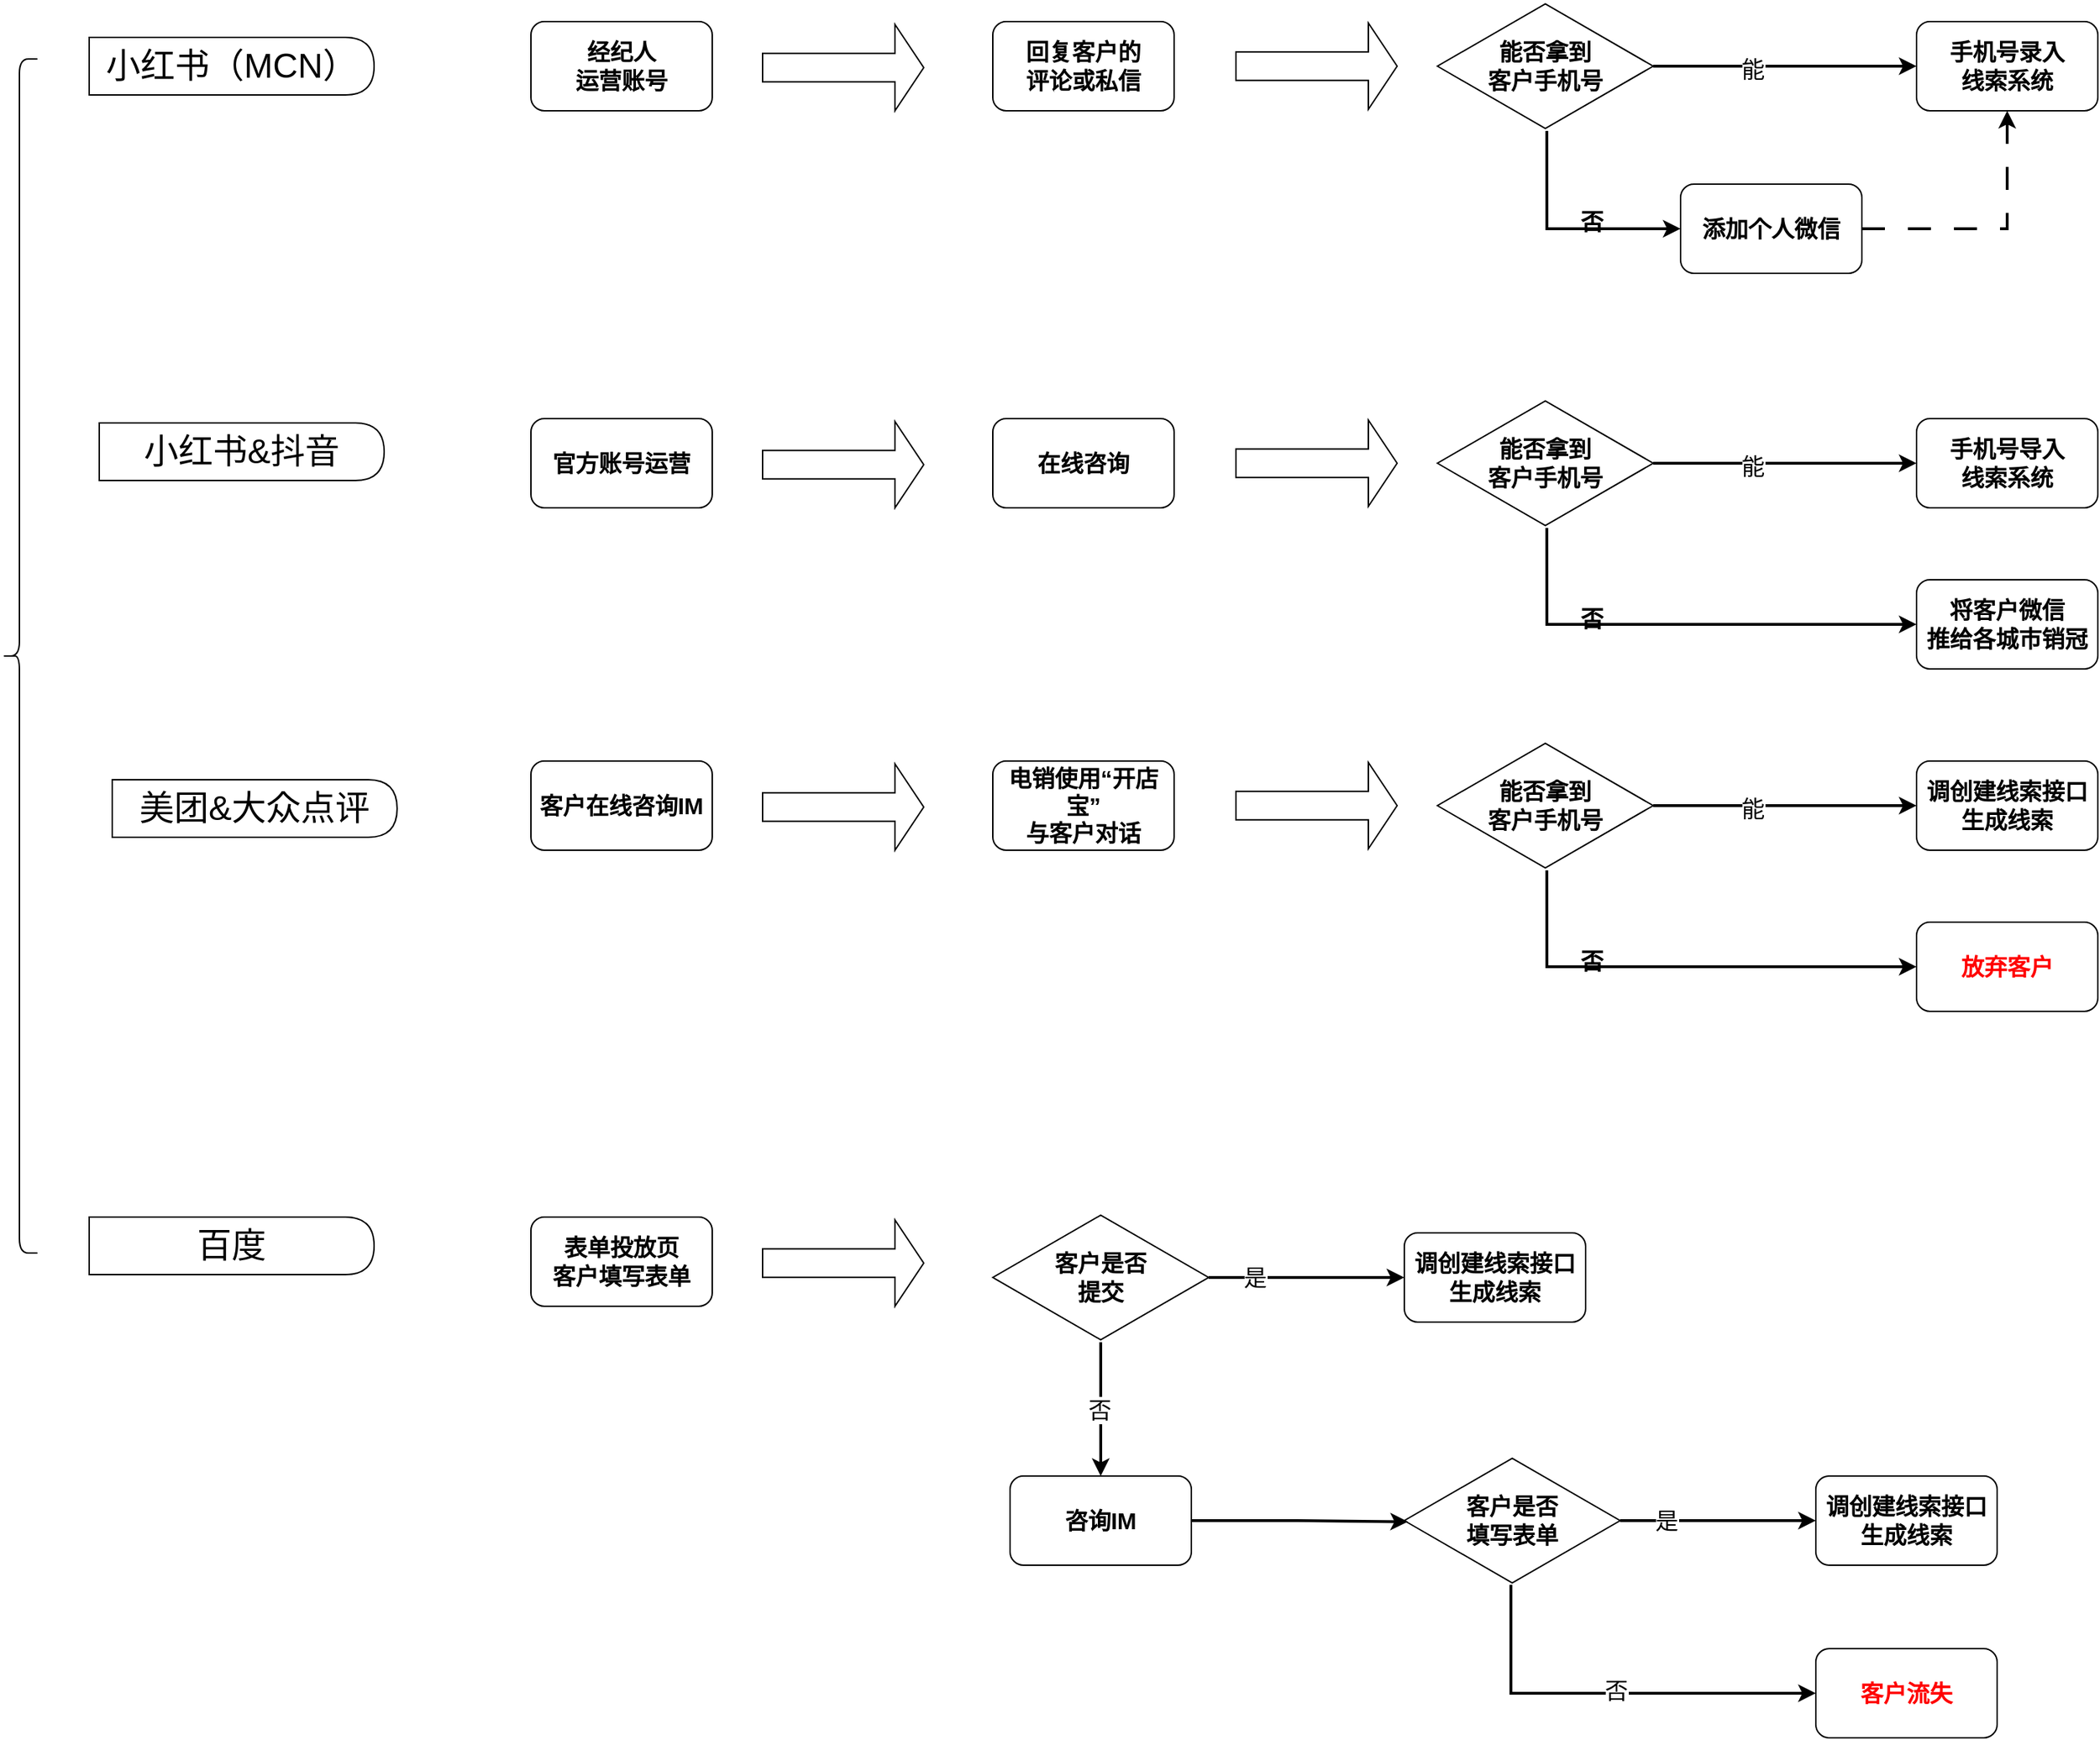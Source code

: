 <mxfile version="24.0.1" type="github">
  <diagram name="第 1 页" id="YtbkjRx7Kh_wU9H5fSuY">
    <mxGraphModel dx="3006" dy="1694" grid="0" gridSize="10" guides="1" tooltips="1" connect="1" arrows="1" fold="1" page="0" pageScale="1" pageWidth="1400" pageHeight="850" math="0" shadow="0">
      <root>
        <mxCell id="0" />
        <mxCell id="1" parent="0" />
        <mxCell id="OWkUHW18Mm1TgLvtEVSy-1" value="" style="shape=curlyBracket;whiteSpace=wrap;html=1;rounded=1;labelPosition=left;verticalLabelPosition=middle;align=right;verticalAlign=middle;" parent="1" vertex="1">
          <mxGeometry x="-756" y="17" width="25" height="830" as="geometry" />
        </mxCell>
        <mxCell id="uGtJUmB9U-1g98eG_VLh-5" value="&lt;font style=&quot;font-size: 24px;&quot;&gt;小红书（MCN）&lt;/font&gt;" style="shape=delay;whiteSpace=wrap;html=1;flipV=1;" vertex="1" parent="1">
          <mxGeometry x="-695" y="2" width="198" height="40" as="geometry" />
        </mxCell>
        <mxCell id="uGtJUmB9U-1g98eG_VLh-6" value="&lt;font style=&quot;font-size: 24px;&quot;&gt;美团&amp;amp;大众点评&lt;/font&gt;" style="shape=delay;whiteSpace=wrap;html=1;flipV=1;" vertex="1" parent="1">
          <mxGeometry x="-679" y="518" width="198" height="40" as="geometry" />
        </mxCell>
        <mxCell id="uGtJUmB9U-1g98eG_VLh-7" value="&lt;span style=&quot;font-size: 24px;&quot;&gt;百度&lt;/span&gt;" style="shape=delay;whiteSpace=wrap;html=1;flipV=1;" vertex="1" parent="1">
          <mxGeometry x="-695" y="822" width="198" height="40" as="geometry" />
        </mxCell>
        <mxCell id="uGtJUmB9U-1g98eG_VLh-8" value="&lt;font style=&quot;font-size: 24px;&quot;&gt;小红书&amp;amp;抖音&lt;/font&gt;" style="shape=delay;whiteSpace=wrap;html=1;flipV=1;" vertex="1" parent="1">
          <mxGeometry x="-688" y="270" width="198" height="40" as="geometry" />
        </mxCell>
        <mxCell id="uGtJUmB9U-1g98eG_VLh-12" value="&lt;div style=&quot;font-size: 16px;&quot;&gt;经纪人&lt;/div&gt;运营账号" style="rounded=1;whiteSpace=wrap;html=1;flipH=0;flipV=1;fontSize=16;fontStyle=1" vertex="1" parent="1">
          <mxGeometry x="-388" y="-9" width="126" height="62" as="geometry" />
        </mxCell>
        <mxCell id="uGtJUmB9U-1g98eG_VLh-13" value="回复客户的&lt;div style=&quot;font-size: 16px;&quot;&gt;评论或私信&lt;/div&gt;" style="rounded=1;whiteSpace=wrap;html=1;flipH=0;flipV=1;fontSize=16;fontStyle=1" vertex="1" parent="1">
          <mxGeometry x="-67" y="-9" width="126" height="62" as="geometry" />
        </mxCell>
        <mxCell id="uGtJUmB9U-1g98eG_VLh-22" style="edgeStyle=orthogonalEdgeStyle;rounded=0;orthogonalLoop=1;jettySize=auto;html=1;entryX=0;entryY=0.5;entryDx=0;entryDy=0;strokeWidth=2;fontStyle=1" edge="1" parent="1" source="uGtJUmB9U-1g98eG_VLh-14" target="uGtJUmB9U-1g98eG_VLh-15">
          <mxGeometry relative="1" as="geometry" />
        </mxCell>
        <mxCell id="uGtJUmB9U-1g98eG_VLh-23" value="能" style="edgeLabel;html=1;align=center;verticalAlign=middle;resizable=0;points=[];fontSize=16;" vertex="1" connectable="0" parent="uGtJUmB9U-1g98eG_VLh-22">
          <mxGeometry x="-0.246" y="-2" relative="1" as="geometry">
            <mxPoint as="offset" />
          </mxGeometry>
        </mxCell>
        <mxCell id="uGtJUmB9U-1g98eG_VLh-25" style="edgeStyle=orthogonalEdgeStyle;rounded=0;orthogonalLoop=1;jettySize=auto;html=1;exitX=0.507;exitY=0;exitDx=0;exitDy=0;exitPerimeter=0;entryX=0;entryY=0.5;entryDx=0;entryDy=0;strokeWidth=2;fontStyle=1" edge="1" parent="1" source="uGtJUmB9U-1g98eG_VLh-14" target="uGtJUmB9U-1g98eG_VLh-16">
          <mxGeometry relative="1" as="geometry" />
        </mxCell>
        <mxCell id="uGtJUmB9U-1g98eG_VLh-14" value="能否拿到&lt;div style=&quot;font-size: 16px;&quot;&gt;客户手机号&lt;/div&gt;" style="html=1;whiteSpace=wrap;aspect=fixed;shape=isoRectangle;flipH=0;flipV=1;fontSize=16;fontStyle=1" vertex="1" parent="1">
          <mxGeometry x="242" y="-23" width="150" height="90" as="geometry" />
        </mxCell>
        <mxCell id="uGtJUmB9U-1g98eG_VLh-15" value="手机号录入&lt;div style=&quot;font-size: 16px;&quot;&gt;线索系统&lt;/div&gt;" style="rounded=1;whiteSpace=wrap;html=1;flipH=0;flipV=1;fontSize=16;fontStyle=1" vertex="1" parent="1">
          <mxGeometry x="575" y="-9" width="126" height="62" as="geometry" />
        </mxCell>
        <mxCell id="uGtJUmB9U-1g98eG_VLh-27" style="edgeStyle=orthogonalEdgeStyle;rounded=0;orthogonalLoop=1;jettySize=auto;html=1;exitX=1;exitY=0.5;exitDx=0;exitDy=0;entryX=0.5;entryY=1;entryDx=0;entryDy=0;dashed=1;dashPattern=8 8;strokeWidth=2;fontStyle=1" edge="1" parent="1" source="uGtJUmB9U-1g98eG_VLh-16" target="uGtJUmB9U-1g98eG_VLh-15">
          <mxGeometry relative="1" as="geometry" />
        </mxCell>
        <mxCell id="uGtJUmB9U-1g98eG_VLh-16" value="添加个人微信" style="rounded=1;whiteSpace=wrap;html=1;fontSize=16;fontStyle=1" vertex="1" parent="1">
          <mxGeometry x="411" y="104" width="126" height="62" as="geometry" />
        </mxCell>
        <mxCell id="uGtJUmB9U-1g98eG_VLh-20" value="" style="html=1;shadow=0;dashed=0;align=center;verticalAlign=middle;shape=mxgraph.arrows2.arrow;dy=0.67;dx=20;notch=0;fontStyle=1" vertex="1" parent="1">
          <mxGeometry x="-227" y="-7" width="112" height="60" as="geometry" />
        </mxCell>
        <mxCell id="uGtJUmB9U-1g98eG_VLh-21" value="" style="html=1;shadow=0;dashed=0;align=center;verticalAlign=middle;shape=mxgraph.arrows2.arrow;dy=0.67;dx=20;notch=0;fontStyle=1" vertex="1" parent="1">
          <mxGeometry x="102" y="-8" width="112" height="60" as="geometry" />
        </mxCell>
        <mxCell id="uGtJUmB9U-1g98eG_VLh-26" value="否" style="text;html=1;align=center;verticalAlign=middle;resizable=0;points=[];autosize=1;strokeColor=none;fillColor=none;strokeWidth=2;fontSize=16;fontStyle=1" vertex="1" parent="1">
          <mxGeometry x="332" y="114" width="34" height="31" as="geometry" />
        </mxCell>
        <mxCell id="uGtJUmB9U-1g98eG_VLh-28" value="官方账号运营" style="rounded=1;whiteSpace=wrap;html=1;flipH=0;flipV=1;fontSize=16;fontStyle=1" vertex="1" parent="1">
          <mxGeometry x="-388" y="267" width="126" height="62" as="geometry" />
        </mxCell>
        <mxCell id="uGtJUmB9U-1g98eG_VLh-29" value="在线咨询" style="rounded=1;whiteSpace=wrap;html=1;flipH=0;flipV=1;fontSize=16;fontStyle=1" vertex="1" parent="1">
          <mxGeometry x="-67" y="267" width="126" height="62" as="geometry" />
        </mxCell>
        <mxCell id="uGtJUmB9U-1g98eG_VLh-30" style="edgeStyle=orthogonalEdgeStyle;rounded=0;orthogonalLoop=1;jettySize=auto;html=1;entryX=0;entryY=0.5;entryDx=0;entryDy=0;strokeWidth=2;fontStyle=1" edge="1" parent="1" source="uGtJUmB9U-1g98eG_VLh-33" target="uGtJUmB9U-1g98eG_VLh-34">
          <mxGeometry relative="1" as="geometry" />
        </mxCell>
        <mxCell id="uGtJUmB9U-1g98eG_VLh-31" value="能" style="edgeLabel;html=1;align=center;verticalAlign=middle;resizable=0;points=[];fontSize=16;" vertex="1" connectable="0" parent="uGtJUmB9U-1g98eG_VLh-30">
          <mxGeometry x="-0.246" y="-2" relative="1" as="geometry">
            <mxPoint as="offset" />
          </mxGeometry>
        </mxCell>
        <mxCell id="uGtJUmB9U-1g98eG_VLh-32" style="edgeStyle=orthogonalEdgeStyle;rounded=0;orthogonalLoop=1;jettySize=auto;html=1;exitX=0.507;exitY=0;exitDx=0;exitDy=0;exitPerimeter=0;entryX=0;entryY=0.5;entryDx=0;entryDy=0;strokeWidth=2;fontStyle=1" edge="1" parent="1" source="uGtJUmB9U-1g98eG_VLh-33" target="uGtJUmB9U-1g98eG_VLh-36">
          <mxGeometry relative="1" as="geometry" />
        </mxCell>
        <mxCell id="uGtJUmB9U-1g98eG_VLh-33" value="能否拿到&lt;div style=&quot;font-size: 16px;&quot;&gt;客户手机号&lt;/div&gt;" style="html=1;whiteSpace=wrap;aspect=fixed;shape=isoRectangle;flipH=0;flipV=1;fontSize=16;fontStyle=1" vertex="1" parent="1">
          <mxGeometry x="242" y="253" width="150" height="90" as="geometry" />
        </mxCell>
        <mxCell id="uGtJUmB9U-1g98eG_VLh-34" value="手机号导入&lt;div style=&quot;font-size: 16px;&quot;&gt;线索系统&lt;/div&gt;" style="rounded=1;whiteSpace=wrap;html=1;flipH=0;flipV=1;fontSize=16;fontStyle=1" vertex="1" parent="1">
          <mxGeometry x="575" y="267" width="126" height="62" as="geometry" />
        </mxCell>
        <mxCell id="uGtJUmB9U-1g98eG_VLh-36" value="将客户微信&lt;div style=&quot;font-size: 16px;&quot;&gt;推给各城市销冠&lt;/div&gt;" style="rounded=1;whiteSpace=wrap;html=1;fontSize=16;fontStyle=1" vertex="1" parent="1">
          <mxGeometry x="575" y="379" width="126" height="62" as="geometry" />
        </mxCell>
        <mxCell id="uGtJUmB9U-1g98eG_VLh-37" value="" style="html=1;shadow=0;dashed=0;align=center;verticalAlign=middle;shape=mxgraph.arrows2.arrow;dy=0.67;dx=20;notch=0;fontStyle=1" vertex="1" parent="1">
          <mxGeometry x="-227" y="269" width="112" height="60" as="geometry" />
        </mxCell>
        <mxCell id="uGtJUmB9U-1g98eG_VLh-38" value="" style="html=1;shadow=0;dashed=0;align=center;verticalAlign=middle;shape=mxgraph.arrows2.arrow;dy=0.67;dx=20;notch=0;fontStyle=1" vertex="1" parent="1">
          <mxGeometry x="102" y="268" width="112" height="60" as="geometry" />
        </mxCell>
        <mxCell id="uGtJUmB9U-1g98eG_VLh-39" value="否" style="text;html=1;align=center;verticalAlign=middle;resizable=0;points=[];autosize=1;strokeColor=none;fillColor=none;strokeWidth=2;fontSize=16;fontStyle=1" vertex="1" parent="1">
          <mxGeometry x="332" y="390" width="34" height="31" as="geometry" />
        </mxCell>
        <mxCell id="uGtJUmB9U-1g98eG_VLh-40" value="客户在线咨询IM" style="rounded=1;whiteSpace=wrap;html=1;flipH=0;flipV=1;fontSize=16;fontStyle=1" vertex="1" parent="1">
          <mxGeometry x="-388" y="505" width="126" height="62" as="geometry" />
        </mxCell>
        <mxCell id="uGtJUmB9U-1g98eG_VLh-41" value="电销使用“开店宝”&lt;div style=&quot;font-size: 16px;&quot;&gt;与客户对话&lt;/div&gt;" style="rounded=1;whiteSpace=wrap;html=1;flipH=0;flipV=1;fontSize=16;fontStyle=1" vertex="1" parent="1">
          <mxGeometry x="-67" y="505" width="126" height="62" as="geometry" />
        </mxCell>
        <mxCell id="uGtJUmB9U-1g98eG_VLh-42" style="edgeStyle=orthogonalEdgeStyle;rounded=0;orthogonalLoop=1;jettySize=auto;html=1;entryX=0;entryY=0.5;entryDx=0;entryDy=0;strokeWidth=2;fontSize=18;fontStyle=1" edge="1" parent="1" source="uGtJUmB9U-1g98eG_VLh-45" target="uGtJUmB9U-1g98eG_VLh-46">
          <mxGeometry relative="1" as="geometry" />
        </mxCell>
        <mxCell id="uGtJUmB9U-1g98eG_VLh-43" value="能" style="edgeLabel;html=1;align=center;verticalAlign=middle;resizable=0;points=[];fontSize=16;" vertex="1" connectable="0" parent="uGtJUmB9U-1g98eG_VLh-42">
          <mxGeometry x="-0.246" y="-2" relative="1" as="geometry">
            <mxPoint as="offset" />
          </mxGeometry>
        </mxCell>
        <mxCell id="uGtJUmB9U-1g98eG_VLh-44" style="edgeStyle=orthogonalEdgeStyle;rounded=0;orthogonalLoop=1;jettySize=auto;html=1;exitX=0.507;exitY=0;exitDx=0;exitDy=0;exitPerimeter=0;entryX=0;entryY=0.5;entryDx=0;entryDy=0;strokeWidth=2;fontStyle=1" edge="1" parent="1" source="uGtJUmB9U-1g98eG_VLh-45" target="uGtJUmB9U-1g98eG_VLh-47">
          <mxGeometry relative="1" as="geometry" />
        </mxCell>
        <mxCell id="uGtJUmB9U-1g98eG_VLh-45" value="能否拿到&lt;div style=&quot;font-size: 16px;&quot;&gt;客户手机号&lt;/div&gt;" style="html=1;whiteSpace=wrap;aspect=fixed;shape=isoRectangle;flipH=0;flipV=1;fontSize=16;fontStyle=1" vertex="1" parent="1">
          <mxGeometry x="242" y="491" width="150" height="90" as="geometry" />
        </mxCell>
        <mxCell id="uGtJUmB9U-1g98eG_VLh-46" value="调创建线索接口&lt;div style=&quot;font-size: 16px;&quot;&gt;生成线索&lt;/div&gt;" style="rounded=1;whiteSpace=wrap;html=1;flipH=0;flipV=1;fontSize=16;fontStyle=1" vertex="1" parent="1">
          <mxGeometry x="575" y="505" width="126" height="62" as="geometry" />
        </mxCell>
        <mxCell id="uGtJUmB9U-1g98eG_VLh-47" value="&lt;font color=&quot;#ff0000&quot; style=&quot;font-size: 16px;&quot;&gt;放弃客户&lt;/font&gt;" style="rounded=1;whiteSpace=wrap;html=1;fontSize=16;fontStyle=1" vertex="1" parent="1">
          <mxGeometry x="575" y="617" width="126" height="62" as="geometry" />
        </mxCell>
        <mxCell id="uGtJUmB9U-1g98eG_VLh-48" value="" style="html=1;shadow=0;dashed=0;align=center;verticalAlign=middle;shape=mxgraph.arrows2.arrow;dy=0.67;dx=20;notch=0;fontStyle=1" vertex="1" parent="1">
          <mxGeometry x="-227" y="507" width="112" height="60" as="geometry" />
        </mxCell>
        <mxCell id="uGtJUmB9U-1g98eG_VLh-49" value="" style="html=1;shadow=0;dashed=0;align=center;verticalAlign=middle;shape=mxgraph.arrows2.arrow;dy=0.67;dx=20;notch=0;fontStyle=1" vertex="1" parent="1">
          <mxGeometry x="102" y="506" width="112" height="60" as="geometry" />
        </mxCell>
        <mxCell id="uGtJUmB9U-1g98eG_VLh-50" value="否" style="text;html=1;align=center;verticalAlign=middle;resizable=0;points=[];autosize=1;strokeColor=none;fillColor=none;strokeWidth=2;fontSize=16;fontStyle=1" vertex="1" parent="1">
          <mxGeometry x="332" y="628" width="34" height="31" as="geometry" />
        </mxCell>
        <mxCell id="uGtJUmB9U-1g98eG_VLh-54" value="表单投放页&lt;div&gt;客户填写表单&lt;/div&gt;" style="rounded=1;whiteSpace=wrap;html=1;flipH=0;flipV=1;fontSize=16;fontStyle=1" vertex="1" parent="1">
          <mxGeometry x="-388" y="822" width="126" height="62" as="geometry" />
        </mxCell>
        <mxCell id="uGtJUmB9U-1g98eG_VLh-62" value="" style="html=1;shadow=0;dashed=0;align=center;verticalAlign=middle;shape=mxgraph.arrows2.arrow;dy=0.67;dx=20;notch=0;fontStyle=1" vertex="1" parent="1">
          <mxGeometry x="-227" y="824" width="112" height="60" as="geometry" />
        </mxCell>
        <mxCell id="uGtJUmB9U-1g98eG_VLh-67" style="edgeStyle=orthogonalEdgeStyle;rounded=0;orthogonalLoop=1;jettySize=auto;html=1;strokeWidth=2;fontSize=19;fontStyle=1" edge="1" parent="1" source="uGtJUmB9U-1g98eG_VLh-65" target="uGtJUmB9U-1g98eG_VLh-66">
          <mxGeometry relative="1" as="geometry" />
        </mxCell>
        <mxCell id="uGtJUmB9U-1g98eG_VLh-68" value="是" style="edgeLabel;html=1;align=center;verticalAlign=middle;resizable=0;points=[];fontSize=16;" vertex="1" connectable="0" parent="uGtJUmB9U-1g98eG_VLh-67">
          <mxGeometry x="-0.534" relative="1" as="geometry">
            <mxPoint as="offset" />
          </mxGeometry>
        </mxCell>
        <mxCell id="uGtJUmB9U-1g98eG_VLh-77" style="edgeStyle=orthogonalEdgeStyle;rounded=0;orthogonalLoop=1;jettySize=auto;html=1;strokeWidth=2;fontSize=18;fontStyle=1" edge="1" parent="1" source="uGtJUmB9U-1g98eG_VLh-65" target="uGtJUmB9U-1g98eG_VLh-69">
          <mxGeometry relative="1" as="geometry" />
        </mxCell>
        <mxCell id="uGtJUmB9U-1g98eG_VLh-80" value="否" style="edgeLabel;html=1;align=center;verticalAlign=middle;resizable=0;points=[];fontSize=16;" vertex="1" connectable="0" parent="uGtJUmB9U-1g98eG_VLh-77">
          <mxGeometry x="0.012" y="-1" relative="1" as="geometry">
            <mxPoint as="offset" />
          </mxGeometry>
        </mxCell>
        <mxCell id="uGtJUmB9U-1g98eG_VLh-65" value="客户是否&lt;div&gt;提交&lt;/div&gt;" style="html=1;whiteSpace=wrap;aspect=fixed;shape=isoRectangle;flipH=0;flipV=1;fontSize=16;fontStyle=1" vertex="1" parent="1">
          <mxGeometry x="-67" y="819" width="150" height="90" as="geometry" />
        </mxCell>
        <mxCell id="uGtJUmB9U-1g98eG_VLh-66" value="调创建线索接口&lt;div style=&quot;font-size: 16px;&quot;&gt;生成线索&lt;/div&gt;" style="rounded=1;whiteSpace=wrap;html=1;flipH=0;flipV=1;fontSize=16;fontStyle=1" vertex="1" parent="1">
          <mxGeometry x="219" y="833" width="126" height="62" as="geometry" />
        </mxCell>
        <mxCell id="uGtJUmB9U-1g98eG_VLh-69" value="咨询IM" style="rounded=1;whiteSpace=wrap;html=1;flipH=0;flipV=1;fontSize=16;fontStyle=1" vertex="1" parent="1">
          <mxGeometry x="-55" y="1002" width="126" height="62" as="geometry" />
        </mxCell>
        <mxCell id="uGtJUmB9U-1g98eG_VLh-70" style="edgeStyle=orthogonalEdgeStyle;rounded=0;orthogonalLoop=1;jettySize=auto;html=1;strokeWidth=2;fontSize=18;fontStyle=1" edge="1" parent="1" source="uGtJUmB9U-1g98eG_VLh-72" target="uGtJUmB9U-1g98eG_VLh-73">
          <mxGeometry relative="1" as="geometry" />
        </mxCell>
        <mxCell id="uGtJUmB9U-1g98eG_VLh-71" value="是" style="edgeLabel;html=1;align=center;verticalAlign=middle;resizable=0;points=[];fontSize=16;" vertex="1" connectable="0" parent="uGtJUmB9U-1g98eG_VLh-70">
          <mxGeometry x="-0.534" relative="1" as="geometry">
            <mxPoint as="offset" />
          </mxGeometry>
        </mxCell>
        <mxCell id="uGtJUmB9U-1g98eG_VLh-78" style="edgeStyle=orthogonalEdgeStyle;rounded=0;orthogonalLoop=1;jettySize=auto;html=1;entryX=0;entryY=0.5;entryDx=0;entryDy=0;exitX=0.494;exitY=0.004;exitDx=0;exitDy=0;exitPerimeter=0;strokeWidth=2;fontSize=18;fontStyle=1" edge="1" parent="1" source="uGtJUmB9U-1g98eG_VLh-72" target="uGtJUmB9U-1g98eG_VLh-74">
          <mxGeometry relative="1" as="geometry" />
        </mxCell>
        <mxCell id="uGtJUmB9U-1g98eG_VLh-79" value="否" style="edgeLabel;html=1;align=center;verticalAlign=middle;resizable=0;points=[];fontSize=16;" vertex="1" connectable="0" parent="uGtJUmB9U-1g98eG_VLh-78">
          <mxGeometry x="0.029" y="2" relative="1" as="geometry">
            <mxPoint as="offset" />
          </mxGeometry>
        </mxCell>
        <mxCell id="uGtJUmB9U-1g98eG_VLh-72" value="客户是否&lt;div&gt;填写表单&lt;/div&gt;" style="html=1;whiteSpace=wrap;aspect=fixed;shape=isoRectangle;flipH=0;flipV=1;fontSize=16;fontStyle=1" vertex="1" parent="1">
          <mxGeometry x="219" y="988" width="150" height="90" as="geometry" />
        </mxCell>
        <mxCell id="uGtJUmB9U-1g98eG_VLh-73" value="调创建线索接口&lt;div style=&quot;font-size: 16px;&quot;&gt;生成线索&lt;/div&gt;" style="rounded=1;whiteSpace=wrap;html=1;flipH=0;flipV=1;fontSize=16;fontStyle=1" vertex="1" parent="1">
          <mxGeometry x="505" y="1002" width="126" height="62" as="geometry" />
        </mxCell>
        <mxCell id="uGtJUmB9U-1g98eG_VLh-74" value="&lt;font color=&quot;#ff0000&quot; style=&quot;font-size: 16px;&quot;&gt;客户流失&lt;/font&gt;" style="rounded=1;whiteSpace=wrap;html=1;fontSize=16;fontStyle=1" vertex="1" parent="1">
          <mxGeometry x="505" y="1122" width="126" height="62" as="geometry" />
        </mxCell>
        <mxCell id="uGtJUmB9U-1g98eG_VLh-76" style="edgeStyle=orthogonalEdgeStyle;rounded=0;orthogonalLoop=1;jettySize=auto;html=1;entryX=0.017;entryY=0.491;entryDx=0;entryDy=0;entryPerimeter=0;strokeWidth=2;fontSize=18;fontStyle=1" edge="1" parent="1" source="uGtJUmB9U-1g98eG_VLh-69" target="uGtJUmB9U-1g98eG_VLh-72">
          <mxGeometry relative="1" as="geometry" />
        </mxCell>
      </root>
    </mxGraphModel>
  </diagram>
</mxfile>
